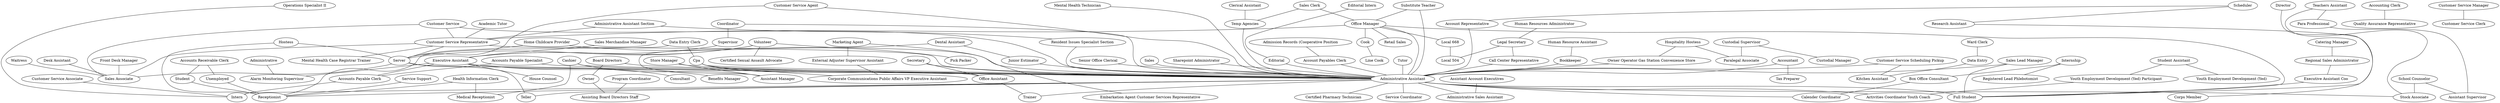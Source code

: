 strict graph  {
	"Board Directors" -- "Administrative Assistant"	 [weight="1.0"];
	"Board Directors" -- Owner	 [weight="1.0"];
	"Human Resource Assistant" -- Bookkeeper	 [weight="1.0"];
	"Student Assistant" -- "Youth Employment Development (Yed)"	 [weight="1.0"];
	"Student Assistant" -- "Youth Employment Development (Yed) Participant"	 [weight="1.0"];
	"Catering Manager" -- "Regional Sales Administrator"	 [weight="1.0"];
	"Regional Sales Administrator" -- "Executive Assistant Coo"	 [weight="1.0"];
	"Administrative Assistant Section" -- "Resident Issues Specialist Section"	 [weight="1.0"];
	"Administrative Assistant Section" -- "Customer Service Representative"	 [weight="1.0"];
	"Executive Assistant Coo" -- "Full Student"	 [weight=0];
	"Ward Clerk" -- "Data Entry"	 [weight="1.0"];
	"Assistant Account Executives" -- "Administrative Sales Assistant"	 [weight="1.0"];
	Internship -- "Registered Lead Phlebotomist"	 [weight="1.0"];
	Internship -- "Box Office Consultant"	 [weight="1.0"];
	"Operations Specialist II" -- Intern	 [weight=0];
	Director -- "Full Student"	 [weight=0];
	"Substitute Teacher" -- "Administrative Assistant"	 [weight="1.0"];
	"Substitute Teacher" -- "Office Manager"	 [weight="1.0"];
	Scheduler -- "Research Assistant"	 [weight="0.580821917808"];
	Scheduler -- "Account Representative"	 [weight="0.249315068493"];
	"Customer Service Agent" -- "Administrative Assistant"	 [weight="0.328767123288"];
	"Customer Service Agent" -- Server	 [weight="0.668493150685"];
	"Senior Office Clerical" -- "Administrative Assistant"	 [weight="1.0"];
	"Sales Clerk" -- "Office Manager"	 [weight="1.0"];
	"Sales Clerk" -- "Temp Agencies"	 [weight="1.0"];
	Volunteer -- "Administrative Assistant"	 [weight="1.0"];
	Volunteer -- Server	 [weight="1.0"];
	Volunteer -- "Certified Sexual Assault Advocate"	 [weight="1.0"];
	Volunteer -- "Executive Assistant"	 [weight="1.0"];
	"Dental Assistant" -- "Assistant Manager"	 [weight="1.0"];
	"Dental Assistant" -- "Junior Estimator"	 [weight="1.0"];
	Hostess -- Receptionist	 [weight="1.0"];
	Hostess -- Server	 [weight="1.0"];
	"Hospitality Hostess" -- "Paralegal Associate"	 [weight="6.08767123288"];
	"Hospitality Hostess" -- "Owner Operator Gas Station Convenience Store"	 [weight="5.42191780822"];
	Bookkeeper -- "Administrative Assistant"	 [weight="4.84109589041"];
	"Home Childcare Provider" -- Server	 [weight="1.0"];
	"Home Childcare Provider" -- "Pick Packer"	 [weight="1.0"];
	"Owner Operator Gas Station Convenience Store" -- "Administrative Assistant"	 [weight="2.08493150685"];
	"Sales Lead Manager" -- "Administrative Assistant"	 [weight="1.41369863014"];
	"Sales Lead Manager" -- "Full Student"	 [weight="2.0"];
	"Teachers Assistant" -- "Para Professional"	 [weight="0.334246575342"];
	"Teachers Assistant" -- "Stock Associate"	 [weight="0.747945205479"];
	Coordinator -- "Administrative Assistant"	 [weight="1.08493150685"];
	Coordinator -- Supervisor	 [weight="3.58356164384"];
	Sales -- "Administrative Assistant"	 [weight="3.16438356164"];
	"Custodial Supervisor" -- "Paralegal Associate"	 [weight="4.75068493151"];
	"Custodial Supervisor" -- "Custodial Manager"	 [weight="2.0"];
	"Sharepoint Administrator" -- "Administrative Assistant"	 [weight="1.0"];
	"Office Manager" -- "Administrative Assistant"	 [weight="3.5"];
	"Office Manager" -- "Retail Sales"	 [weight="1.0"];
	"Office Manager" -- "Local 668"	 [weight="1.00273972603"];
	"Office Manager" -- "Customer Service Representative"	 [weight="4.1698630137"];
	"Office Manager" -- Cook	 [weight="6.00273972603"];
	"Office Manager" -- "Full Student"	 [weight="1.0"];
	"Data Entry" -- "Kitchen Assistant"	 [weight="1.0"];
	"Accounts Receivable Clerk" -- Student	 [weight="1.0"];
	"Accounts Receivable Clerk" -- Unemployed	 [weight="2.00273972603"];
	"Clerical Assistant" -- "Temp Agencies"	 [weight="1.0"];
	"Program Coordinator" -- "Assisting Board Directors Staff"	 [weight="1.0"];
	"Academic Tutor" -- "Customer Service Representative"	 [weight="1.0"];
	"Accounting Clerk" -- "Quality Assurance Representative"	 [weight="1.0"];
	"Customer Service Scheduling Pickup" -- "Administrative Assistant"	 [weight="1.0"];
	"Customer Service Scheduling Pickup" -- "Kitchen Assistant"	 [weight="1.0"];
	Accountant -- "Administrative Assistant"	 [weight="1.0"];
	Accountant -- "Tax Preparer"	 [weight="1.0"];
	"Data Entry Clerk" -- Receptionist	 [weight=0];
	"Data Entry Clerk" -- Cpa	 [weight="1.0"];
	"Marketing Agent" -- "Embarkation Agent Customer Services Representative"	 [weight=0];
	"Marketing Agent" -- "External Adjuster Supervisor Assistant"	 [weight="1.0"];
	Unemployed -- Receptionist	 [weight="1.0"];
	"Store Manager" -- "Administrative Assistant"	 [weight="1.0"];
	"Store Manager" -- "Assistant Manager"	 [weight="1.0"];
	"Sales Merchandise Manager" -- "Executive Assistant"	 [weight="3.00273972603"];
	"Editorial Intern" -- Editorial	 [weight="0.252054794521"];
	"Box Office Consultant" -- "Calender Coordinator"	 [weight="1.0"];
	"Customer Service" -- "Administrative Assistant"	 [weight="1.66575342466"];
	"Customer Service" -- "Customer Service Representative"	 [weight="1.00273972603"];
	"Customer Service" -- "Sales Associate"	 [weight="1.0"];
	Cook -- "Line Cook"	 [weight="5.3397260274"];
	"External Adjuster Supervisor Assistant" -- "Corporate Communications Public Affairs VP Executive Assistant"	 [weight="1.0"];
	"Customer Service Representative" -- "Administrative Assistant"	 [weight="0.625171232876"];
	"Customer Service Representative" -- Server	 [weight="0.252054794521"];
	"Customer Service Representative" -- "Sales Associate"	 [weight="0.249315068493"];
	"Customer Service Representative" -- "Mental Health Case Registrar Trainer"	 [weight="1.00273972603"];
	Cpa -- "Administrative Assistant"	 [weight="1.0"];
	Cpa -- "Office Assistant"	 [weight="1.0"];
	Cpa -- "Corporate Communications Public Affairs VP Executive Assistant"	 [weight="1.0"];
	"Human Resources Administrator" -- "Legal Secretary"	 [weight="2.0"];
	Server -- Teller	 [weight="1.0"];
	Server -- "Administrative Assistant"	 [weight="1.0"];
	Server -- "Sales Associate"	 [weight="1.0"];
	"Admission Records (Cooperative Position" -- "Account Payables Clerk"	 [weight="8.59178082192"];
	"Customer Service Associate" -- Intern	 [weight="1.0"];
	"Account Payables Clerk" -- "Administrative Assistant"	 [weight="0.328767123288"];
	Supervisor -- "Executive Assistant"	 [weight="1.66575342466"];
	"Executive Assistant" -- "Administrative Assistant"	 [weight="1.0"];
	"Executive Assistant" -- "Benefits Manager"	 [weight="1.0"];
	"Executive Assistant" -- "House Counsel"	 [weight="1.0"];
	"Executive Assistant" -- "Alarm Monitoring Supervisor"	 [weight="1.0"];
	"Executive Assistant" -- "Accounts Payable Clerk"	 [weight="2.0"];
	"Executive Assistant" -- Consultant	 [weight="1.0"];
	"Junior Estimator" -- "Administrative Assistant"	 [weight="1.0"];
	"Accounts Payable Specialist" -- "Administrative Assistant"	 [weight="0.665753424658"];
	"Accounts Payable Specialist" -- "Accounts Payable Clerk"	 [weight="4.00273972603"];
	Owner -- "Assisting Board Directors Staff"	 [weight="1.0"];
	"Front Desk Manager" -- "Sales Associate"	 [weight="3.00273972603"];
	Tutor -- "Administrative Assistant"	 [weight="19.0136986301"];
	"Resident Issues Specialist Section" -- "Administrative Assistant"	 [weight="1.0"];
	"Legal Secretary" -- "Local 504"	 [weight="3.00273972603"];
	"Legal Secretary" -- "Call Center Representative"	 [weight="2.16438356164"];
	"School Counselor" -- "Stock Associate"	 [weight="6.08493150685"];
	"School Counselor" -- "Assistant Supervisor"	 [weight="0.413698630137"];
	Cashier -- "Administrative Assistant"	 [weight="1.40145170296"];
	Cashier -- "Assistant Manager"	 [weight="1.0"];
	Cashier -- "Medical Receptionist"	 [weight="0.334246575342"];
	"Health Information Clerk" -- Receptionist	 [weight="2.00273972603"];
	"Health Information Clerk" -- "Medical Receptionist"	 [weight="2.00273972603"];
	"Youth Employment Development (Yed) Participant" -- "Activities Coordinator Youth Coach"	 [weight="1.0"];
	"Customer Service Manager" -- "Customer Service Clerk"	 [weight="1.0"];
	"Mental Health Technician" -- "Administrative Assistant"	 [weight="0.671232876712"];
	"Call Center Representative" -- "Administrative Assistant"	 [weight="0.334246575342"];
	"Local 668" -- "Local 504"	 [weight="3.00273972603"];
	Editorial -- "Administrative Assistant"	 [weight="7.50684931507"];
	Waitress -- "Sales Associate"	 [weight="1.58904109589"];
	Secretary -- "Administrative Assistant"	 [weight="3.83561643836"];
	Secretary -- "Office Assistant"	 [weight="1.41917808219"];
	"Account Representative" -- "Administrative Assistant"	 [weight="0.0849315068493"];
	"Desk Assistant" -- "Sales Associate"	 [weight="1.58356164384"];
	"Temp Agencies" -- "Administrative Assistant"	 [weight="1.0"];
	"Administrative Assistant" -- Teller	 [weight="1.0"];
	"Administrative Assistant" -- Receptionist	 [weight="2.0"];
	"Administrative Assistant" -- "Certified Pharmacy Technician"	 [weight="1.0"];
	"Administrative Assistant" -- Intern	 [weight="1.0"];
	"Administrative Assistant" -- "Activities Coordinator Youth Coach"	 [weight="1.0"];
	"Administrative Assistant" -- "Administrative Sales Assistant"	 [weight="1.0"];
	"Administrative Assistant" -- Trainer	 [weight="1.0"];
	"Administrative Assistant" -- "Calender Coordinator"	 [weight=0];
	"Administrative Assistant" -- "Stock Associate"	 [weight="2.07945205479"];
	"Administrative Assistant" -- "Full Student"	 [weight="2.83287671233"];
	"Administrative Assistant" -- "Service Coordinator"	 [weight="1.58082191781"];
	"Accounts Payable Clerk" -- Intern	 [weight="2.00273972603"];
	"Para Professional" -- "Assistant Supervisor"	 [weight="0.419178082192"];
	Administrative -- "Alarm Monitoring Supervisor"	 [weight="1.0"];
	"Service Support" -- Receptionist	 [weight="1.0"];
	"Office Assistant" -- Trainer	 [weight="1.0"];
	Student -- Receptionist	 [weight="5.00547945205"];
	"Research Assistant" -- "Corps Member"	 [weight="0.419178082192"];
}
